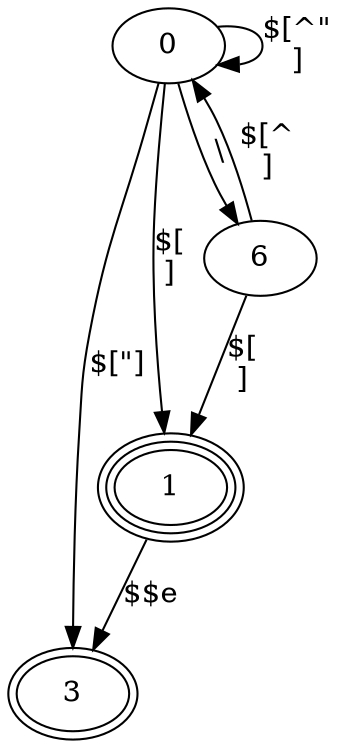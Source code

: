 digraph string_constant_2 {
    3 [peripheries=2]
    1 [peripheries=3]

    0 -> 3 [label="$[\"]"]
    0 -> 6 [label="\\"]
    6 -> 0 [label="$[^\n]"]
    0 -> 0 [label="$[^\"\n]"]

    0 -> 1 [label="$[\n]"]
    6 -> 1 [label="$[\n]"]
    1 -> 3 [label="$$e"]
}